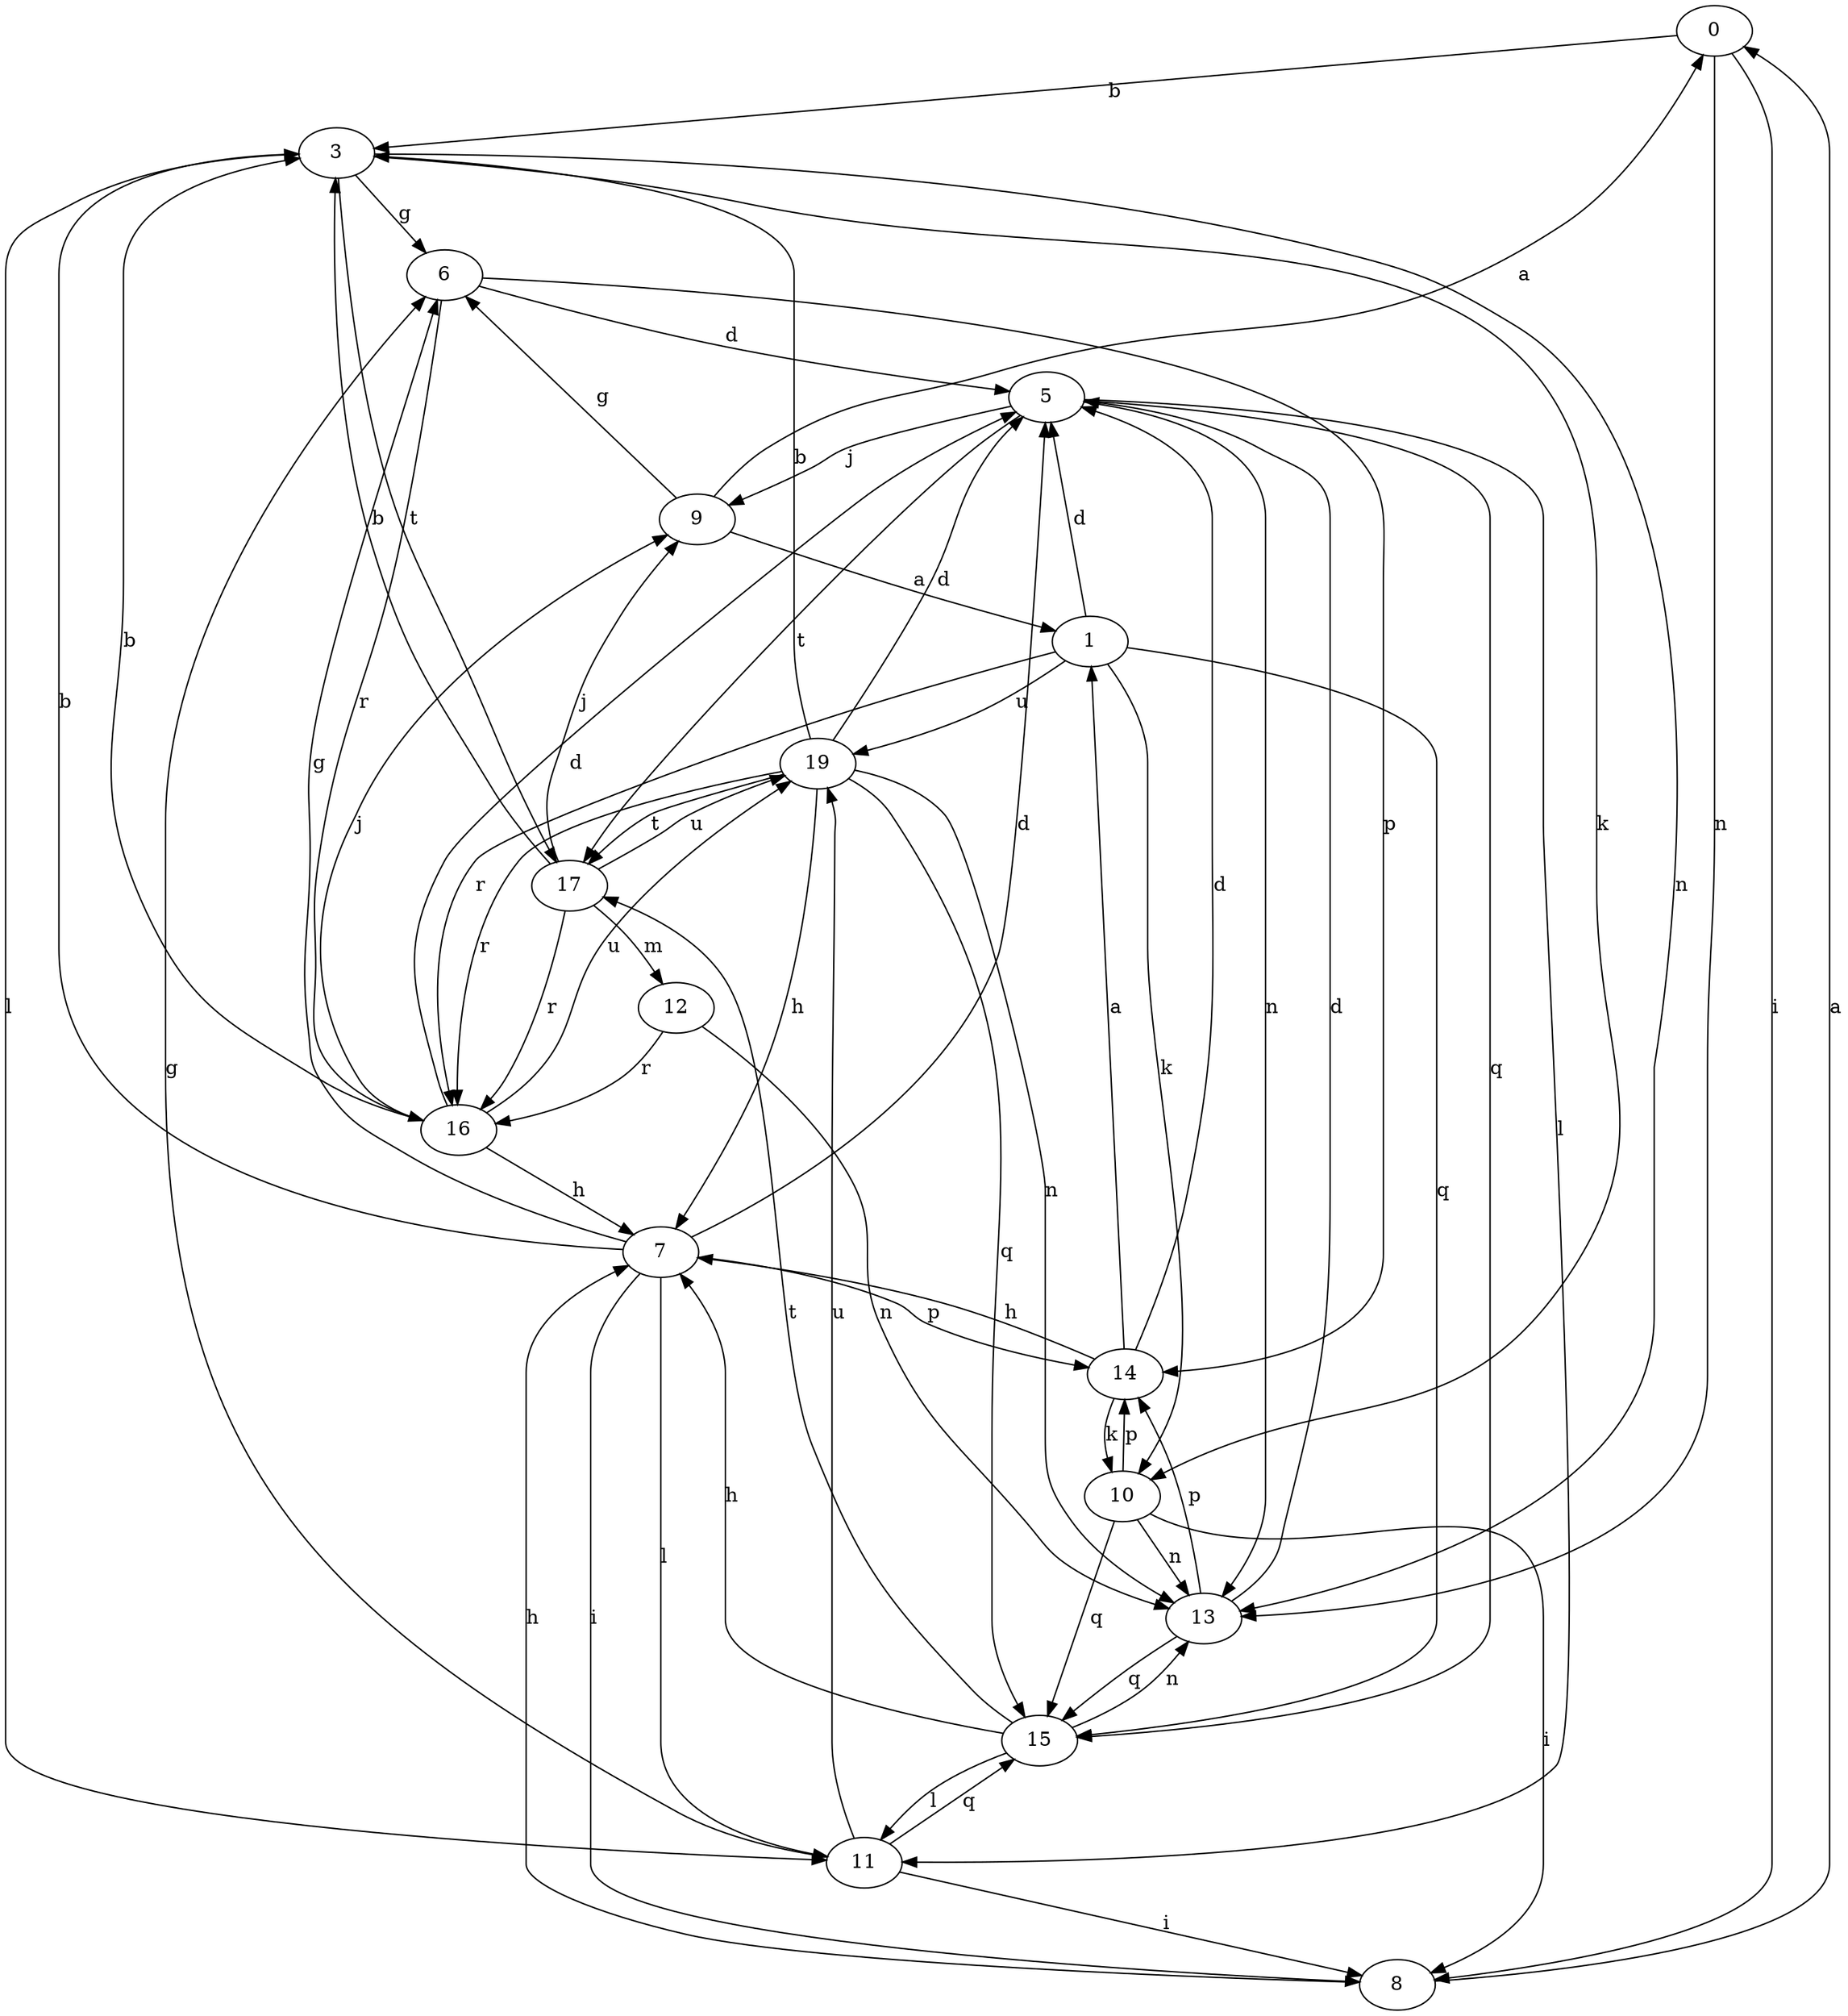 strict digraph  {
0;
1;
3;
5;
6;
7;
8;
9;
10;
11;
12;
13;
14;
15;
16;
17;
19;
0 -> 3  [label=b];
0 -> 8  [label=i];
0 -> 13  [label=n];
1 -> 5  [label=d];
1 -> 10  [label=k];
1 -> 15  [label=q];
1 -> 16  [label=r];
1 -> 19  [label=u];
3 -> 6  [label=g];
3 -> 10  [label=k];
3 -> 11  [label=l];
3 -> 13  [label=n];
3 -> 17  [label=t];
5 -> 9  [label=j];
5 -> 11  [label=l];
5 -> 13  [label=n];
5 -> 15  [label=q];
5 -> 17  [label=t];
6 -> 5  [label=d];
6 -> 14  [label=p];
6 -> 16  [label=r];
7 -> 3  [label=b];
7 -> 5  [label=d];
7 -> 6  [label=g];
7 -> 8  [label=i];
7 -> 11  [label=l];
7 -> 14  [label=p];
8 -> 0  [label=a];
8 -> 7  [label=h];
9 -> 0  [label=a];
9 -> 1  [label=a];
9 -> 6  [label=g];
10 -> 8  [label=i];
10 -> 13  [label=n];
10 -> 14  [label=p];
10 -> 15  [label=q];
11 -> 6  [label=g];
11 -> 8  [label=i];
11 -> 15  [label=q];
11 -> 19  [label=u];
12 -> 13  [label=n];
12 -> 16  [label=r];
13 -> 5  [label=d];
13 -> 14  [label=p];
13 -> 15  [label=q];
14 -> 1  [label=a];
14 -> 5  [label=d];
14 -> 7  [label=h];
14 -> 10  [label=k];
15 -> 7  [label=h];
15 -> 11  [label=l];
15 -> 13  [label=n];
15 -> 17  [label=t];
16 -> 3  [label=b];
16 -> 5  [label=d];
16 -> 7  [label=h];
16 -> 9  [label=j];
16 -> 19  [label=u];
17 -> 3  [label=b];
17 -> 9  [label=j];
17 -> 12  [label=m];
17 -> 16  [label=r];
17 -> 19  [label=u];
19 -> 3  [label=b];
19 -> 5  [label=d];
19 -> 7  [label=h];
19 -> 13  [label=n];
19 -> 15  [label=q];
19 -> 16  [label=r];
19 -> 17  [label=t];
}
